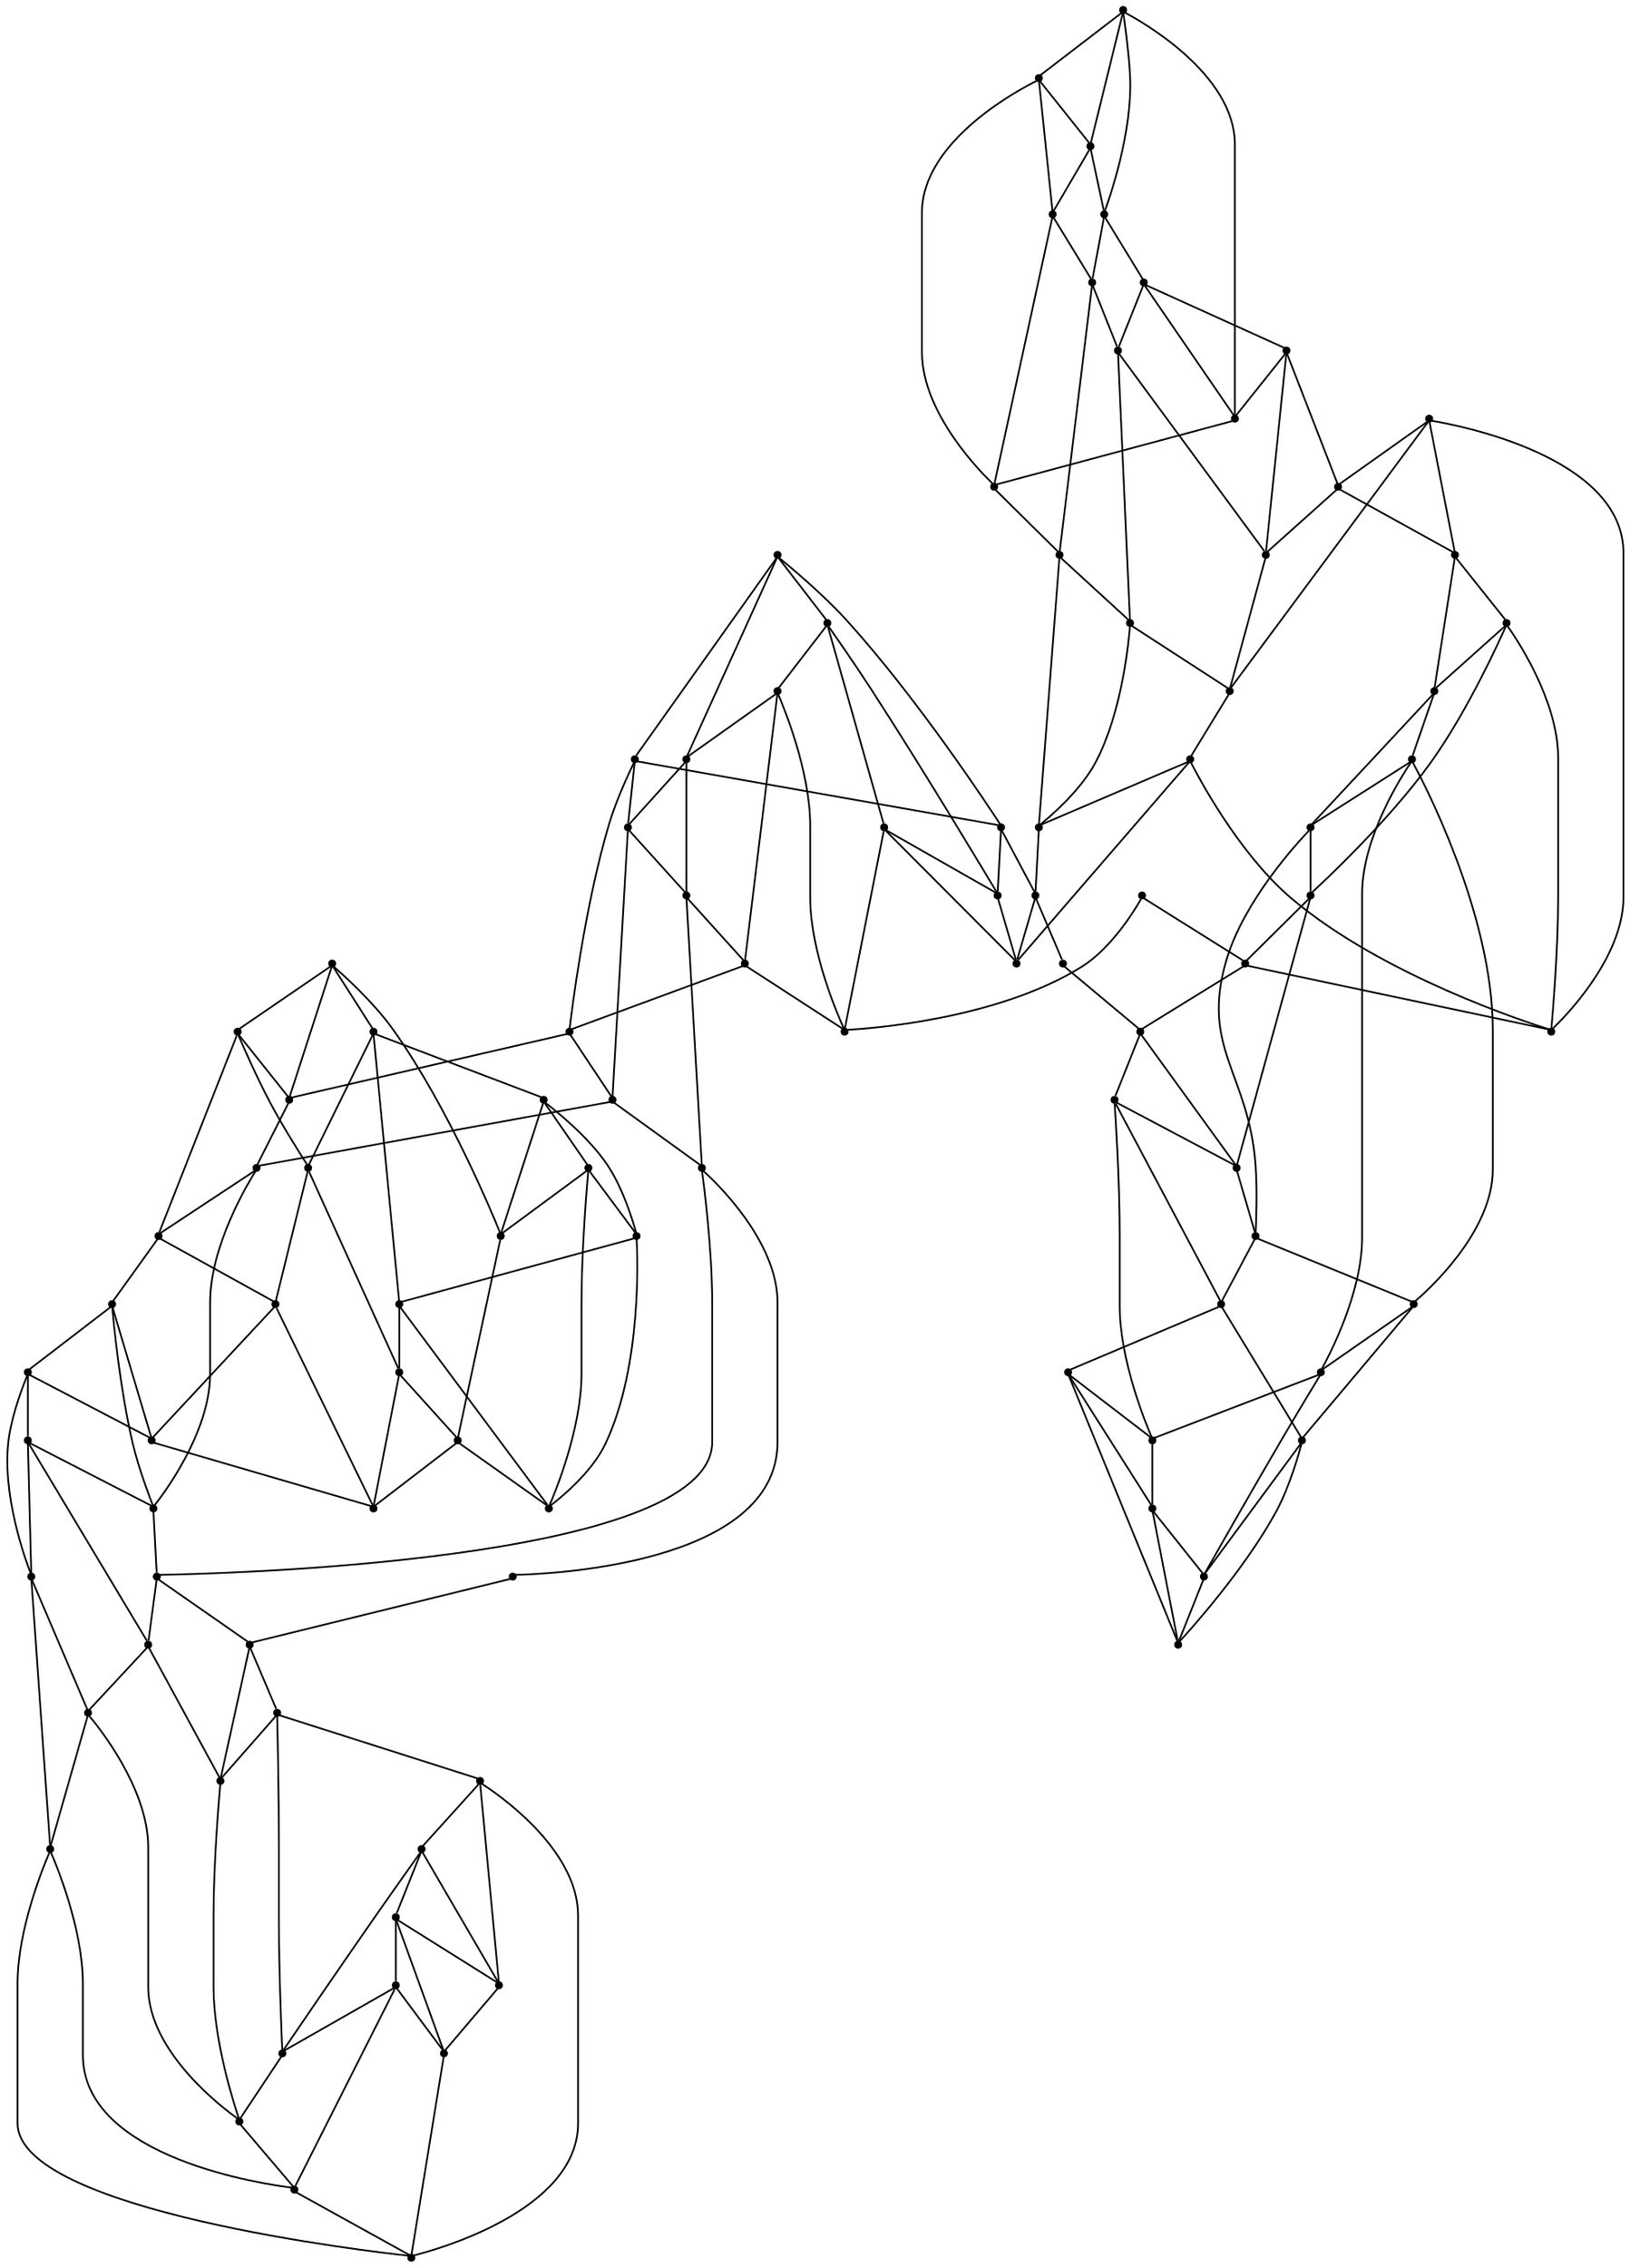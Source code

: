 graph {
  node [shape=point,comment="{\"directed\":false,\"doi\":\"10.1007/3-540-44541-2_10\",\"figure\":\"? (6)\"}"]

  v0 [pos="1637.749989827474,805.6175182427313"]
  v1 [pos="1613.749980926514,733.6057986554864"]
  v2 [pos="1830.0000508626304,757.6097899695724"]
  v3 [pos="1781.9999694824219,781.6135269286452"]
  v4 [pos="1806.0000101725263,709.6018073414002"]
  v5 [pos="1781.999969482422,685.5978160273141"]
  v6 [pos="1781.9999694824219,709.6018073414002"]
  v7 [pos="1781.999969482422,733.6057986554864"]
  v8 [pos="1781.9999694824219,757.6097899695724"]
  v9 [pos="1758.0000559488933,853.6255008709035"]
  v10 [pos="1758.0000559488935,733.6057986554863"]
  v11 [pos="1758.0000559488935,709.6018073414002"]
  v12 [pos="1758.0000559488933,757.6097899695724"]
  v13 [pos="1758.0000559488933,781.6135269286451"]
  v14 [pos="1734.000015258789,877.6294921849895"]
  v15 [pos="1734.000015258789,709.6018073414002"]
  v16 [pos="1734.000015258789,733.6057986554863"]
  v17 [pos="1734.0000152587893,757.6097899695724"]
  v18 [pos="1734.000015258789,781.6135269286452"]
  v19 [pos="1734.000015258789,853.6255008709035"]
  v20 [pos="1709.999974568685,493.06607791351314"]
  v21 [pos="1709.999974568685,901.6334834990756"]
  v22 [pos="1709.999974568685,853.6255008709035"]
  v23 [pos="1709.9999745686853,757.6097899695724"]
  v24 [pos="1709.999974568685,781.6135269286452"]
  v25 [pos="1709.999974568685,877.6294921849895"]
  v26 [pos="1686.0000292460127,469.06208659942706"]
  v27 [pos="1686.0000292460127,517.0700692275992"]
  v28 [pos="1686.0000292460127,493.06607791351325"]
  v29 [pos="1686.0000292460127,541.0740605416853"]
  v30 [pos="1686.0000292460124,757.6097899695724"]
  v31 [pos="1686.0000292460124,781.6135269286452"]
  v32 [pos="1662.0000203450522,541.0740605416854"]
  v33 [pos="1662.0000203450522,757.609726380819"]
  v34 [pos="1662.0000203450522,781.6135905173985"]
  v35 [pos="1662.0000203450522,493.06607791351314"]
  v36 [pos="1662.0000203450522,517.0700692275992"]
  v37 [pos="1637.9999796549482,565.0780518557714"]
  v38 [pos="1637.999979654948,541.0740605416853"]
  v39 [pos="1637.999979654948,733.6057350667329"]
  v40 [pos="1637.9999796549482,445.0583496403542"]
  v41 [pos="1637.999979654948,493.06607791351314"]
  v42 [pos="1637.9999796549482,517.0700692275992"]
  v43 [pos="1637.999979654948,757.6097899695724"]
  v44 [pos="1637.999979654948,781.6135269286452"]
  v45 [pos="1637.999979654948,853.6255008709035"]
  v46 [pos="1637.9999796549482,877.6294921849895"]
  v47 [pos="1637.999979654948,901.6334834990756"]
  v48 [pos="1637.999979654948,925.6372840469016"]
  v49 [pos="1637.999979654948,589.0820431698576"]
  v50 [pos="1637.999979654948,829.6215095568174"]
  v51 [pos="1613.9999707539878,805.6175818314846"]
  v52 [pos="1613.9999707539878,493.06607791351314"]
  v53 [pos="1613.9999707539878,517.0700692275991"]
  v54 [pos="1613.9999707539878,541.0740605416854"]
  v55 [pos="1613.9999707539878,565.0780518557714"]
  v56 [pos="1613.9999707539878,757.6097899695724"]
  v57 [pos="1613.9999707539878,781.6135269286452"]
  v58 [pos="1613.9999707539878,853.6255008709035"]
  v59 [pos="1613.9999707539878,877.6294921849895"]
  v60 [pos="1613.9999707539878,901.6334834990756"]
  v61 [pos="1613.9999707539878,925.6372840469016"]
  v62 [pos="1613.9999707539878,974.1452650424462"]
  v63 [pos="1613.9999707539878,589.0820431698575"]
  v64 [pos="1613.9999707539878,829.6215095568174"]
  v65 [pos="1421.500015258789,565.0780518557714"]
  v66 [pos="1590.0000254313152,757.6097263808191"]
  v67 [pos="1590.0000254313152,781.6135905173985"]
  v68 [pos="1589.7500356038413,877.6294921849895"]
  v69 [pos="1589.7500356038413,901.6334834990756"]
  v70 [pos="1589.7500356038413,925.6372840469016"]
  v71 [pos="1565.5000050862632,877.6294921849895"]
  v72 [pos="1565.5000050862632,901.6334834990756"]
  v73 [pos="1445.5000241597495,757.6097899695724"]
  v74 [pos="1445.5000241597495,781.6135269286452"]
  v75 [pos="1565.5000050862632,925.6372840469018"]
  v76 [pos="1565.5000050862632,949.8912427502972"]
  v77 [pos="1541.4999643961592,925.6372840469018"]
  v78 [pos="1421.5000152587893,517.0700692275992"]
  v79 [pos="1421.500015258789,541.0740605416853"]
  v80 [pos="1421.500015258789,757.6097899695724"]
  v81 [pos="1421.500015258789,781.6135269286452"]
  v82 [pos="1397.499974568685,829.6215095568174"]
  v83 [pos="1397.499974568685,541.0740605416854"]
  v84 [pos="1397.499974568685,565.0780518557713"]
  v85 [pos="1397.499974568685,757.6097899695724"]
  v86 [pos="1397.499974568685,781.6135269286452"]
  v87 [pos="1397.499974568685,805.6175182427313"]
  v88 [pos="1373.5000292460124,565.0780518557714"]
  v89 [pos="1373.5000292460124,757.6097899695724"]
  v90 [pos="1373.5000292460127,781.6135269286452"]
  v91 [pos="1373.5000292460127,805.6175182427313"]
  v92 [pos="1373.5000292460127,829.6215095568174"]
  v93 [pos="1349.5000203450522,757.6097899695724"]
  v94 [pos="1349.5000203450522,781.6135269286452"]
  v95 [pos="1349.5000203450522,805.6175182427313"]
  v96 [pos="1349.5000203450522,829.6215095568174"]
  v97 [pos="1349.5000203450522,853.6255008709035"]
  v98 [pos="1325.499979654948,829.6215095568174"]
  v99 [pos="1301.2499491373699,781.6135269286452"]

  v99 -- v82 [id="-6",pos="1301.2499491373699,781.6135269286452 1277.2167205810547,781.5761367416917 1277.2167205810547,781.5761367416917 1277.2167205810547,781.5761367416917 1277.2167205810547,901.8000860327797 1277.2167205810547,901.8000860327797 1277.2167205810547,901.8000860327797 1421.4667002360027,901.8000860327797 1421.4667002360027,901.8000860327797 1421.4667002360027,901.8000860327797 1421.4667002360027,829.6632237789967 1421.4667002360027,829.6632237789967 1421.4667002360027,829.6632237789967 1397.499974568685,829.6215095568174 1397.499974568685,829.6215095568174 1397.499974568685,829.6215095568174"]
  v93 -- v99 [id="-7",pos="1349.5000203450522,757.6097899695724 1301.2583414713542,757.5304312054263 1301.2583414713542,757.5304312054263 1301.2583414713542,757.5304312054263 1301.2499491373699,781.6135269286452 1301.2499491373699,781.6135269286452 1301.2499491373699,781.6135269286452"]
  v98 -- v97 [id="-8",pos="1325.499979654948,829.6215095568174 1325.2999623616538,853.7089293152621 1325.2999623616538,853.7089293152621 1325.2999623616538,853.7089293152621 1349.5000203450522,853.6255008709035 1349.5000203450522,853.6255008709035 1349.5000203450522,853.6255008709035"]
  v95 -- v98 [id="-9",pos="1349.5000203450522,805.6175182427313 1325.2999623616538,805.6175182427313 1325.2999623616538,805.6175182427313 1325.2999623616538,805.6175182427313 1325.499979654948,829.6215095568174 1325.499979654948,829.6215095568174 1325.499979654948,829.6215095568174"]
  v96 -- v98 [id="-10",pos="1349.5000203450522,829.6215095568174 1325.499979654948,829.6215095568174 1325.499979654948,829.6215095568174 1325.499979654948,829.6215095568174"]
  v97 -- v82 [id="-11",pos="1349.5000203450522,853.6255008709035 1349.3417104085288,877.7543804965143 1349.3417104085288,877.7543804965143 1349.3417104085288,877.7543804965143 1397.4249521891277,877.7543804965143 1397.4249521891277,877.7543804965143 1397.4249521891277,877.7543804965143 1397.499974568685,829.6215095568174 1397.499974568685,829.6215095568174 1397.499974568685,829.6215095568174"]
  v97 -- v96 [id="-12",pos="1349.5000203450522,853.6255008709035 1349.5000203450522,829.6215095568174 1349.5000203450522,829.6215095568174 1349.5000203450522,829.6215095568174"]
  v94 -- v93 [id="-13",pos="1349.5000203450522,781.6135269286452 1349.5000203450522,757.6097899695724 1349.5000203450522,757.6097899695724 1349.5000203450522,757.6097899695724"]
  v93 -- v88 [id="-14",pos="1349.5000203450522,757.6097899695724 1349.3417104085288,565.1696196605553 1349.3417104085288,565.1696196605553 1349.3417104085288,565.1696196605553 1373.5000292460124,565.0780518557714 1373.5000292460124,565.0780518557714 1373.5000292460124,565.0780518557714"]
  v97 -- v92 [id="-15",pos="1349.5000203450522,853.6255008709035 1373.3833312988281,853.7089293152621 1373.3833312988281,853.7089293152621 1373.3833312988281,853.7089293152621 1373.5000292460127,829.6215095568174 1373.5000292460127,829.6215095568174 1373.5000292460127,829.6215095568174"]
  v96 -- v92 [id="-16",pos="1349.5000203450522,829.6215095568174 1373.5000292460127,829.6215095568174 1373.5000292460127,829.6215095568174 1373.5000292460127,829.6215095568174"]
  v94 -- v90 [id="-17",pos="1349.5000203450522,781.6135269286452 1373.5000292460127,781.6135269286452 1373.5000292460127,781.6135269286452 1373.5000292460127,781.6135269286452"]
  v93 -- v89 [id="-18",pos="1349.5000203450522,757.6097899695724 1373.5000292460124,757.6097899695724 1373.5000292460124,757.6097899695724 1373.5000292460124,757.6097899695724"]
  v95 -- v91 [id="-19",pos="1349.5000203450522,805.6175182427313 1373.5000292460127,805.6175182427313 1373.5000292460127,805.6175182427313 1373.5000292460127,805.6175182427313"]
  v92 -- v91 [id="-20",pos="1373.5000292460127,829.6215095568174 1373.5000292460127,805.6175182427313 1373.5000292460127,805.6175182427313 1373.5000292460127,805.6175182427313"]
  v91 -- v90 [id="-21",pos="1373.5000292460127,805.6175182427313 1373.5000292460127,781.6135269286452 1373.5000292460127,781.6135269286452 1373.5000292460127,781.6135269286452"]
  v90 -- v89 [id="-22",pos="1373.5000292460127,781.6135269286452 1373.5000292460124,757.6097899695724 1373.5000292460124,757.6097899695724 1373.5000292460124,757.6097899695724"]
  v88 -- v89 [id="-23",pos="1373.5000292460124,565.0780518557714 1373.5000292460124,757.6097899695724 1373.5000292460124,757.6097899695724 1373.5000292460124,757.6097899695724"]
  v88 -- v83 [id="-24",pos="1373.5000292460124,565.0780518557714 1373.3833312988281,541.1241684793032 1373.3833312988281,541.1241684793032 1373.3833312988281,541.1241684793032 1397.499974568685,541.0740605416854 1397.499974568685,541.0740605416854 1397.499974568685,541.0740605416854"]
  v92 -- v82 [id="-25",pos="1373.5000292460127,829.6215095568174 1397.499974568685,829.6215095568174 1397.499974568685,829.6215095568174 1397.499974568685,829.6215095568174"]
  v91 -- v87 [id="-26",pos="1373.5000292460127,805.6175182427313 1397.499974568685,805.6175182427313 1397.499974568685,805.6175182427313 1397.499974568685,805.6175182427313"]
  v90 -- v86 [id="-27",pos="1373.5000292460127,781.6135269286452 1397.499974568685,781.6135269286452 1397.499974568685,781.6135269286452 1397.499974568685,781.6135269286452"]
  v89 -- v85 [id="-28",pos="1373.5000292460124,757.6097899695724 1397.499974568685,757.6097899695724 1397.499974568685,757.6097899695724 1397.499974568685,757.6097899695724"]
  v84 -- v88 [id="-29",pos="1397.499974568685,565.0780518557713 1373.5000292460124,565.0780518557714 1373.5000292460124,565.0780518557714 1373.5000292460124,565.0780518557714"]
  v95 -- v94 [id="-30",pos="1349.5000203450522,805.6175182427313 1349.5000203450522,781.6135269286452 1349.5000203450522,781.6135269286452 1349.5000203450522,781.6135269286452"]
  v82 -- v87 [id="-31",pos="1397.499974568685,829.6215095568174 1397.499974568685,805.6175182427313 1397.499974568685,805.6175182427313 1397.499974568685,805.6175182427313"]
  v87 -- v86 [id="-32",pos="1397.499974568685,805.6175182427313 1397.499974568685,781.6135269286452 1397.499974568685,781.6135269286452 1397.499974568685,781.6135269286452"]
  v86 -- v85 [id="-33",pos="1397.499974568685,781.6135269286452 1397.499974568685,757.6097899695724 1397.499974568685,757.6097899695724 1397.499974568685,757.6097899695724"]
  v85 -- v84 [id="-34",pos="1397.499974568685,757.6097899695724 1397.499974568685,565.0780518557713 1397.499974568685,565.0780518557713 1397.499974568685,565.0780518557713"]
  v84 -- v83 [id="-35",pos="1397.499974568685,565.0780518557713 1397.499974568685,541.0740605416854 1397.499974568685,541.0740605416854 1397.499974568685,541.0740605416854"]
  v83 -- v78 [id="-36",pos="1397.499974568685,541.0740605416854 1397.4249521891277,517.0784629430377 1397.4249521891277,517.0784629430377 1397.4249521891277,517.0784629430377 1421.5000152587893,517.0700692275992 1421.5000152587893,517.0700692275992 1421.5000152587893,517.0700692275992"]
  v87 -- v81 [id="-37",pos="1397.499974568685,805.6175182427313 1421.4667002360027,805.6175182427313 1421.4667002360027,805.6175182427313 1421.4667002360027,805.6175182427313 1421.500015258789,781.6135269286452 1421.500015258789,781.6135269286452 1421.500015258789,781.6135269286452"]
  v86 -- v81 [id="-38",pos="1397.499974568685,781.6135269286452 1421.500015258789,781.6135269286452 1421.500015258789,781.6135269286452 1421.500015258789,781.6135269286452"]
  v84 -- v65 [id="-39",pos="1397.499974568685,565.0780518557713 1421.500015258789,565.0780518557714 1421.500015258789,565.0780518557714 1421.500015258789,565.0780518557714"]
  v83 -- v79 [id="-40",pos="1397.499974568685,541.0740605416854 1421.500015258789,541.0740605416853 1421.500015258789,541.0740605416853 1421.500015258789,541.0740605416853"]
  v99 -- v94 [id="-41",pos="1301.2499491373699,781.6135269286452 1349.5000203450522,781.6135269286452 1349.5000203450522,781.6135269286452 1349.5000203450522,781.6135269286452"]
  v98 -- v99 [id="-42",pos="1325.499979654948,829.6215095568174 1301.2583414713542,829.6632237789967 1301.2583414713542,829.6632237789967 1301.2583414713542,829.6632237789967 1301.2499491373699,781.6135269286452 1301.2499491373699,781.6135269286452 1301.2499491373699,781.6135269286452"]
  v85 -- v80 [id="-43",pos="1397.499974568685,757.6097899695724 1421.500015258789,757.6097899695724 1421.500015258789,757.6097899695724 1421.500015258789,757.6097899695724"]
  v80 -- v65 [id="-44",pos="1421.500015258789,757.6097899695724 1421.500015258789,565.0780518557714 1421.500015258789,565.0780518557714 1421.500015258789,565.0780518557714"]
  v79 -- v65 [id="-45",pos="1421.500015258789,541.0740605416853 1421.500015258789,565.0780518557714 1421.500015258789,565.0780518557714 1421.500015258789,565.0780518557714"]
  v79 -- v78 [id="-46",pos="1421.500015258789,541.0740605416853 1421.5000152587893,517.0700692275992 1421.5000152587893,517.0700692275992 1421.5000152587893,517.0700692275992"]
  v78 -- v52 [id="-47",pos="1421.5000152587893,517.0700692275992 1421.4667002360027,493.03275740677236 1421.4667002360027,493.03275740677236 1421.4667002360027,493.03275740677236 1613.9999707539878,493.06607791351314 1613.9999707539878,493.06607791351314 1613.9999707539878,493.06607791351314"]
  v81 -- v74 [id="-48",pos="1421.500015258789,781.6135269286452 1445.5000241597495,781.6135269286452 1445.5000241597495,781.6135269286452 1445.5000241597495,781.6135269286452"]
  v80 -- v73 [id="-49",pos="1421.500015258789,757.6097899695724 1445.5000241597495,757.6097899695724 1445.5000241597495,757.6097899695724 1445.5000241597495,757.6097899695724"]
  v79 -- v54 [id="-50",pos="1421.500015258789,541.0740605416853 1613.9999707539878,541.0740605416854 1613.9999707539878,541.0740605416854 1613.9999707539878,541.0740605416854"]
  v78 -- v53 [id="-51",pos="1421.5000152587893,517.0700692275992 1613.9999707539878,517.0700692275991 1613.9999707539878,517.0700692275991 1613.9999707539878,517.0700692275991"]
  v74 -- v49 [id="-52",pos="1445.5000241597495,781.6135269286452 1445.5083211263022,925.8457915690451 1445.5083211263022,925.8457915690451 1445.5083211263022,925.8457915690451 1253.1791687011719,925.8457915690451 1253.1791687011719,925.8457915690451 1253.1791687011719,925.8457915690451 1253.1791687011719,396.8545136519499 1253.1791687011719,396.8545136519499 1253.1791687011719,396.8545136519499 1782.0833841959636,396.8545136519499 1782.0833841959636,396.8545136519499 1782.0833841959636,396.8545136519499 1782.0833841959636,589.2153251968208 1782.0833841959636,589.2153251968208 1782.0833841959636,589.2153251968208 1637.999979654948,589.0820431698576 1637.999979654948,589.0820431698576 1637.999979654948,589.0820431698576"]
  v74 -- v73 [id="-53",pos="1445.5000241597495,781.6135269286452 1445.5000241597495,757.6097899695724 1445.5000241597495,757.6097899695724 1445.5000241597495,757.6097899695724"]
  v96 -- v95 [id="-54",pos="1349.5000203450522,829.6215095568174 1349.5000203450522,805.6175182427313 1349.5000203450522,805.6175182427313 1349.5000203450522,805.6175182427313"]
  v77 -- v71 [id="-55",pos="1541.4999643961592,925.6372840469018 1517.629114786784,925.8457915690451 1517.629114786784,925.8457915690451 1517.629114786784,925.8457915690451 1517.629114786784,877.7543804965143 1517.629114786784,877.7543804965143 1517.629114786784,877.7543804965143 1565.5000050862632,877.6294921849895 1565.5000050862632,877.6294921849895 1565.5000050862632,877.6294921849895"]
  v77 -- v76 [id="-56",pos="1541.4999643961592,925.6372840469018 1541.670862833659,949.8912427502972 1541.670862833659,949.8912427502972 1541.670862833659,949.8912427502972 1565.5000050862632,949.8912427502972 1565.5000050862632,949.8912427502972 1565.5000050862632,949.8912427502972"]
  v72 -- v77 [id="-57",pos="1565.5000050862632,901.6334834990756 1541.670862833659,901.8000860327797 1541.670862833659,901.8000860327797 1541.670862833659,901.8000860327797 1541.4999643961592,925.6372840469018 1541.4999643961592,925.6372840469018 1541.4999643961592,925.6372840469018"]
  v77 -- v75 [id="-58",pos="1541.4999643961592,925.6372840469018 1565.5000050862632,925.6372840469018 1565.5000050862632,925.6372840469018 1565.5000050862632,925.6372840469018"]
  v62 -- v76 [id="-59",pos="1613.9999707539878,974.1452650424462 1565.7124837239585,973.9369482865627 1565.7124837239585,973.9369482865627 1565.7124837239585,973.9369482865627 1565.5000050862632,949.8912427502972 1565.5000050862632,949.8912427502972 1565.5000050862632,949.8912427502972"]
  v75 -- v76 [id="-60",pos="1565.5000050862632,925.6372840469018 1565.5000050862632,949.8912427502972 1565.5000050862632,949.8912427502972 1565.5000050862632,949.8912427502972"]
  v72 -- v75 [id="-61",pos="1565.5000050862632,901.6334834990756 1565.5000050862632,925.6372840469018 1565.5000050862632,925.6372840469018 1565.5000050862632,925.6372840469018"]
  v71 -- v72 [id="-62",pos="1565.5000050862632,877.6294921849895 1565.5000050862632,901.6334834990756 1565.5000050862632,901.6334834990756 1565.5000050862632,901.6334834990756"]
  v71 -- v62 [id="-63",pos="1565.5000050862632,877.6294921849895 1565.7124837239585,853.7089293152621 1565.7124837239585,853.7089293152621 1565.7124837239585,853.7089293152621 1493.5874938964844,853.7089293152621 1493.5874938964844,853.7089293152621 1493.5874938964844,853.7089293152621 1493.5874938964844,997.9783297876022 1493.5874938964844,997.9783297876022 1493.5874938964844,997.9783297876022 1613.795852661133,997.9783297876022 1613.795852661133,997.9783297876022 1613.795852661133,997.9783297876022 1613.9999707539878,974.1452650424462 1613.9999707539878,974.1452650424462 1613.9999707539878,974.1452650424462"]
  v75 -- v70 [id="-64",pos="1565.5000050862632,925.6372840469018 1589.7500356038413,925.6372840469016 1589.7500356038413,925.6372840469016 1589.7500356038413,925.6372840469016"]
  v69 -- v72 [id="-65",pos="1589.7500356038413,901.6334834990756 1565.5000050862632,901.6334834990756 1565.5000050862632,901.6334834990756 1565.5000050862632,901.6334834990756"]
  v68 -- v71 [id="-66",pos="1589.7500356038413,877.6294921849895 1565.5000050862632,877.6294921849895 1565.5000050862632,877.6294921849895 1565.5000050862632,877.6294921849895"]
  v70 -- v76 [id="-67",pos="1589.7500356038413,925.6372840469016 1589.7541046142578,949.8912427502972 1589.7541046142578,949.8912427502972 1589.7541046142578,949.8912427502972 1565.5000050862632,949.8912427502972 1565.5000050862632,949.8912427502972 1565.5000050862632,949.8912427502972"]
  v69 -- v70 [id="-68",pos="1589.7500356038413,901.6334834990756 1589.7500356038413,925.6372840469016 1589.7500356038413,925.6372840469016 1589.7500356038413,925.6372840469016"]
  v68 -- v58 [id="-69",pos="1589.7500356038413,877.6294921849895 1589.7541046142578,853.7089293152621 1589.7541046142578,853.7089293152621 1589.7541046142578,853.7089293152621 1613.9999707539878,853.6255008709035 1613.9999707539878,853.6255008709035 1613.9999707539878,853.6255008709035"]
  v51 -- v67 [id="-70",pos="1613.9999707539878,805.6175818314846 1589.7541046142578,805.6175182427313 1589.7541046142578,805.6175182427313 1589.7541046142578,805.6175182427313 1590.0000254313152,781.6135905173985 1590.0000254313152,781.6135905173985 1590.0000254313152,781.6135905173985"]
  v67 -- v66 [id="-71",pos="1590.0000254313152,781.6135905173985 1590.0000254313152,757.6097263808191 1590.0000254313152,757.6097263808191 1590.0000254313152,757.6097263808191"]
  v1 -- v66 [id="-72",pos="1613.749980926514,733.6057986554864 1589.7541046142578,733.4849800241742 1589.7541046142578,733.4849800241742 1589.7541046142578,733.4849800241742 1590.0000254313152,757.6097263808191 1590.0000254313152,757.6097263808191 1590.0000254313152,757.6097263808191"]
  v70 -- v61 [id="-73",pos="1589.7500356038413,925.6372840469016 1613.9999707539878,925.6372840469016 1613.9999707539878,925.6372840469016 1613.9999707539878,925.6372840469016"]
  v68 -- v59 [id="-74",pos="1589.7500356038413,877.6294921849895 1613.9999707539878,877.6294921849895 1613.9999707539878,877.6294921849895 1613.9999707539878,877.6294921849895"]
  v69 -- v60 [id="-75",pos="1589.7500356038413,901.6334834990756 1613.9999707539878,901.6334834990756 1613.9999707539878,901.6334834990756 1613.9999707539878,901.6334834990756"]
  v57 -- v67 [id="-76",pos="1613.9999707539878,781.6135269286452 1590.0000254313152,781.6135905173985 1590.0000254313152,781.6135905173985 1590.0000254313152,781.6135905173985"]
  v56 -- v66 [id="-77",pos="1613.9999707539878,757.6097899695724 1590.0000254313152,757.6097263808191 1590.0000254313152,757.6097263808191 1590.0000254313152,757.6097263808191"]
  v55 -- v65 [id="-78",pos="1613.9999707539878,565.0780518557714 1421.500015258789,565.0780518557714 1421.500015258789,565.0780518557714 1421.500015258789,565.0780518557714"]
  v66 -- v73 [id="-79",pos="1590.0000254313152,757.6097263808191 1445.5000241597495,757.6097899695724 1445.5000241597495,757.6097899695724 1445.5000241597495,757.6097899695724"]
  v61 -- v62 [id="-80",pos="1613.9999707539878,925.6372840469016 1613.9999707539878,974.1452650424462 1613.9999707539878,974.1452650424462 1613.9999707539878,974.1452650424462"]
  v60 -- v61 [id="-81",pos="1613.9999707539878,901.6334834990756 1613.9999707539878,925.6372840469016 1613.9999707539878,925.6372840469016 1613.9999707539878,925.6372840469016"]
  v59 -- v60 [id="-82",pos="1613.9999707539878,877.6294921849895 1613.9999707539878,901.6334834990756 1613.9999707539878,901.6334834990756 1613.9999707539878,901.6334834990756"]
  v59 -- v58 [id="-83",pos="1613.9999707539878,877.6294921849895 1613.9999707539878,853.6255008709035 1613.9999707539878,853.6255008709035 1613.9999707539878,853.6255008709035"]
  v64 -- v58 [id="-84",pos="1613.9999707539878,829.6215095568174 1613.9999707539878,853.6255008709035 1613.9999707539878,853.6255008709035 1613.9999707539878,853.6255008709035"]
  v51 -- v64 [id="-85",pos="1613.9999707539878,805.6175818314846 1613.9999707539878,829.6215095568174 1613.9999707539878,829.6215095568174 1613.9999707539878,829.6215095568174"]
  v57 -- v51 [id="-86",pos="1613.9999707539878,781.6135269286452 1613.9999707539878,805.6175818314846 1613.9999707539878,805.6175818314846 1613.9999707539878,805.6175818314846"]
  v57 -- v56 [id="-87",pos="1613.9999707539878,781.6135269286452 1613.9999707539878,757.6097899695724 1613.9999707539878,757.6097899695724 1613.9999707539878,757.6097899695724"]
  v56 -- v1 [id="-88",pos="1613.9999707539878,757.6097899695724 1613.749980926514,733.6057986554864 1613.749980926514,733.6057986554864 1613.749980926514,733.6057986554864"]
  v53 -- v54 [id="-90",pos="1613.9999707539878,517.0700692275991 1613.9999707539878,541.0740605416854 1613.9999707539878,541.0740605416854 1613.9999707539878,541.0740605416854"]
  v52 -- v53 [id="-91",pos="1613.9999707539878,493.06607791351314 1613.9999707539878,517.0700692275991 1613.9999707539878,517.0700692275991 1613.9999707539878,517.0700692275991"]
  v52 -- v40 [id="-92",pos="1613.9999707539878,493.06607791351314 1613.795852661133,444.9456703694673 1613.795852661133,444.9456703694673 1613.795852661133,444.9456703694673 1637.9999796549482,445.0583496403542 1637.9999796549482,445.0583496403542 1637.9999796549482,445.0583496403542"]
  v63 -- v39 [id="-94",pos="1613.9999707539878,589.0820431698575 1636.5416208902996,589.2153251968208 1636.5416208902996,589.2153251968208 1636.5416208902996,589.2153251968208 1637.999979654948,733.6057350667329 1637.999979654948,733.6057350667329 1637.999979654948,733.6057350667329"]
  v62 -- v48 [id="-95",pos="1613.9999707539878,974.1452650424462 1637.8332773844402,973.9369482865627 1637.8332773844402,973.9369482865627 1637.8332773844402,973.9369482865627 1637.999979654948,925.6372840469016 1637.999979654948,925.6372840469016 1637.999979654948,925.6372840469016"]
  v60 -- v47 [id="-96",pos="1613.9999707539878,901.6334834990756 1637.999979654948,901.6334834990756 1637.999979654948,901.6334834990756 1637.999979654948,901.6334834990756"]
  v58 -- v45 [id="-97",pos="1613.9999707539878,853.6255008709035 1637.999979654948,853.6255008709035 1637.999979654948,853.6255008709035 1637.999979654948,853.6255008709035"]
  v57 -- v44 [id="-98",pos="1613.9999707539878,781.6135269286452 1637.999979654948,781.6135269286452 1637.999979654948,781.6135269286452 1637.999979654948,781.6135269286452"]
  v56 -- v43 [id="-99",pos="1613.9999707539878,757.6097899695724 1637.999979654948,757.6097899695724 1637.999979654948,757.6097899695724 1637.999979654948,757.6097899695724"]
  v55 -- v37 [id="-100",pos="1613.9999707539878,565.0780518557714 1637.9999796549482,565.0780518557714 1637.9999796549482,565.0780518557714 1637.9999796549482,565.0780518557714"]
  v54 -- v38 [id="-101",pos="1613.9999707539878,541.0740605416854 1637.999979654948,541.0740605416853 1637.999979654948,541.0740605416853 1637.999979654948,541.0740605416853"]
  v53 -- v42 [id="-102",pos="1613.9999707539878,517.0700692275991 1637.9999796549482,517.0700692275992 1637.9999796549482,517.0700692275992 1637.9999796549482,517.0700692275992"]
  v52 -- v41 [id="-103",pos="1613.9999707539878,493.06607791351314 1637.999979654948,493.06607791351314 1637.999979654948,493.06607791351314 1637.999979654948,493.06607791351314"]
  v51 -- v0 [id="-104",pos="1613.9999707539878,805.6175818314846 1637.749989827474,805.6175182427313 1637.749989827474,805.6175182427313 1637.749989827474,805.6175182427313"]
  v1 -- v39 [id="-105",pos="1613.749980926514,733.6057986554864 1637.999979654948,733.6057350667329 1637.999979654948,733.6057350667329 1637.999979654948,733.6057350667329"]
  v59 -- v46 [id="-106",pos="1613.9999707539878,877.6294921849895 1637.9999796549482,877.6294921849895 1637.9999796549482,877.6294921849895 1637.9999796549482,877.6294921849895"]
  v47 -- v48 [id="-107",pos="1637.999979654948,901.6334834990756 1637.999979654948,925.6372840469016 1637.999979654948,925.6372840469016 1637.999979654948,925.6372840469016"]
  v46 -- v47 [id="-108",pos="1637.9999796549482,877.6294921849895 1637.999979654948,901.6334834990756 1637.999979654948,901.6334834990756 1637.999979654948,901.6334834990756"]
  v45 -- v46 [id="-109",pos="1637.999979654948,853.6255008709035 1637.9999796549482,877.6294921849895 1637.9999796549482,877.6294921849895 1637.9999796549482,877.6294921849895"]
  v50 -- v45 [id="-110",pos="1637.999979654948,829.6215095568174 1637.999979654948,853.6255008709035 1637.999979654948,853.6255008709035 1637.999979654948,853.6255008709035"]
  v0 -- v50 [id="-111",pos="1637.749989827474,805.6175182427313 1637.999979654948,829.6215095568174 1637.999979654948,829.6215095568174 1637.999979654948,829.6215095568174"]
  v44 -- v0 [id="-112",pos="1637.999979654948,781.6135269286452 1637.749989827474,805.6175182427313 1637.749989827474,805.6175182427313 1637.749989827474,805.6175182427313"]
  v43 -- v44 [id="-113",pos="1637.999979654948,757.6097899695724 1637.999979654948,781.6135269286452 1637.999979654948,781.6135269286452 1637.999979654948,781.6135269286452"]
  v43 -- v39 [id="-114",pos="1637.999979654948,757.6097899695724 1637.999979654948,733.6057350667329 1637.999979654948,733.6057350667329 1637.999979654948,733.6057350667329"]
  v61 -- v48 [id="-115",pos="1613.9999707539878,925.6372840469016 1637.999979654948,925.6372840469016 1637.999979654948,925.6372840469016 1637.999979654948,925.6372840469016"]
  v49 -- v37 [id="-116",pos="1637.999979654948,589.0820431698576 1637.9999796549482,565.0780518557714 1637.9999796549482,565.0780518557714 1637.9999796549482,565.0780518557714"]
  v38 -- v37 [id="-117",pos="1637.999979654948,541.0740605416853 1637.9999796549482,565.0780518557714 1637.9999796549482,565.0780518557714 1637.9999796549482,565.0780518557714"]
  v38 -- v42 [id="-118",pos="1637.999979654948,541.0740605416853 1637.9999796549482,517.0700692275992 1637.9999796549482,517.0700692275992 1637.9999796549482,517.0700692275992"]
  v42 -- v41 [id="-119",pos="1637.9999796549482,517.0700692275992 1637.999979654948,493.06607791351314 1637.999979654948,493.06607791351314 1637.999979654948,493.06607791351314"]
  v41 -- v40 [id="-120",pos="1637.999979654948,493.06607791351314 1637.9999796549482,445.0583496403542 1637.9999796549482,445.0583496403542 1637.9999796549482,445.0583496403542"]
  v40 -- v29 [id="-121",pos="1637.9999796549482,445.0583496403542 1637.8332773844402,420.90021918821526 1637.8332773844402,420.90021918821526 1637.8332773844402,420.90021918821526 1758.0416361490886,420.90021918821526 1758.0416361490886,420.90021918821526 1758.0416361490886,420.90021918821526 1758.0416361490886,565.1696196605553 1758.0416361490886,565.1696196605553 1758.0416361490886,565.1696196605553 1685.9166463216147,565.1696196605553 1685.9166463216147,565.1696196605553 1685.9166463216147,565.1696196605553 1686.0000292460127,541.0740605416853 1686.0000292460127,541.0740605416853 1686.0000292460127,541.0740605416853"]
  v50 -- v31 [id="-122",pos="1637.999979654948,829.6215095568174 1685.9166463216147,829.6632237789967 1685.9166463216147,829.6632237789967 1685.9166463216147,829.6632237789967 1686.0000292460124,781.6135269286452 1686.0000292460124,781.6135269286452 1686.0000292460124,781.6135269286452"]
  v45 -- v22 [id="-123",pos="1637.999979654948,853.6255008709035 1709.999974568685,853.6255008709035 1709.999974568685,853.6255008709035 1709.999974568685,853.6255008709035"]
  v43 -- v33 [id="-124",pos="1637.999979654948,757.6097899695724 1662.0000203450522,757.609726380819 1662.0000203450522,757.609726380819 1662.0000203450522,757.609726380819"]
  v42 -- v36 [id="-125",pos="1637.9999796549482,517.0700692275992 1662.0000203450522,517.0700692275992 1662.0000203450522,517.0700692275992 1662.0000203450522,517.0700692275992"]
  v41 -- v35 [id="-126",pos="1637.999979654948,493.06607791351314 1662.0000203450522,493.06607791351314 1662.0000203450522,493.06607791351314 1662.0000203450522,493.06607791351314"]
  v40 -- v26 [id="-127",pos="1637.9999796549482,445.0583496403542 1685.9166463216147,444.9456703694673 1685.9166463216147,444.9456703694673 1685.9166463216147,444.9456703694673 1686.0000292460127,469.06208659942706 1686.0000292460127,469.06208659942706 1686.0000292460127,469.06208659942706"]
  v0 -- v34 [id="-128",pos="1637.749989827474,805.6175182427313 1661.8750254313152,805.6175182427313 1661.8750254313152,805.6175182427313 1661.8750254313152,805.6175182427313 1662.0000203450522,781.6135905173985 1662.0000203450522,781.6135905173985 1662.0000203450522,781.6135905173985"]
  v32 -- v38 [id="-129",pos="1662.0000203450522,541.0740605416854 1637.999979654948,541.0740605416853 1637.999979654948,541.0740605416853 1637.999979654948,541.0740605416853"]
  v34 -- v33 [id="-130",pos="1662.0000203450522,781.6135905173985 1662.0000203450522,757.609726380819 1662.0000203450522,757.609726380819 1662.0000203450522,757.609726380819"]
  v33 -- v39 [id="-131",pos="1662.0000203450522,757.609726380819 1661.8750254313152,733.4849800241742 1661.8750254313152,733.4849800241742 1661.8750254313152,733.4849800241742 1637.999979654948,733.6057350667329 1637.999979654948,733.6057350667329 1637.999979654948,733.6057350667329"]
  v37 -- v32 [id="-132",pos="1637.9999796549482,565.0780518557714 1661.8750254313152,565.1696196605553 1661.8750254313152,565.1696196605553 1661.8750254313152,565.1696196605553 1662.0000203450522,541.0740605416854 1662.0000203450522,541.0740605416854 1662.0000203450522,541.0740605416854"]
  v32 -- v36 [id="-133",pos="1662.0000203450522,541.0740605416854 1662.0000203450522,517.0700692275992 1662.0000203450522,517.0700692275992 1662.0000203450522,517.0700692275992"]
  v35 -- v26 [id="-134",pos="1662.0000203450522,493.06607791351314 1661.8750254313152,468.98730622552023 1661.8750254313152,468.98730622552023 1661.8750254313152,468.98730622552023 1686.0000292460127,469.06208659942706 1686.0000292460127,469.06208659942706 1686.0000292460127,469.06208659942706"]
  v36 -- v27 [id="-135",pos="1662.0000203450522,517.0700692275992 1686.0000292460127,517.0700692275992 1686.0000292460127,517.0700692275992 1686.0000292460127,517.0700692275992"]
  v35 -- v28 [id="-136",pos="1662.0000203450522,493.06607791351314 1686.0000292460127,493.06607791351325 1686.0000292460127,493.06607791351325 1686.0000292460127,493.06607791351325"]
  v29 -- v32 [id="-139",pos="1686.0000292460127,541.0740605416853 1662.0000203450522,541.0740605416854 1662.0000203450522,541.0740605416854 1662.0000203450522,541.0740605416854"]
  v27 -- v29 [id="-140",pos="1686.0000292460127,517.0700692275992 1686.0000292460127,541.0740605416853 1686.0000292460127,541.0740605416853 1686.0000292460127,541.0740605416853"]
  v28 -- v27 [id="-141",pos="1686.0000292460127,493.06607791351325 1686.0000292460127,517.0700692275992 1686.0000292460127,517.0700692275992 1686.0000292460127,517.0700692275992"]
  v26 -- v28 [id="-142",pos="1686.0000292460127,469.06208659942706 1686.0000292460127,493.06607791351325 1686.0000292460127,493.06607791351325 1686.0000292460127,493.06607791351325"]
  v36 -- v35 [id="-143",pos="1662.0000203450522,517.0700692275992 1662.0000203450522,493.06607791351314 1662.0000203450522,493.06607791351314 1662.0000203450522,493.06607791351314"]
  v31 -- v24 [id="-144",pos="1686.0000292460124,781.6135269286452 1709.999974568685,781.6135269286452 1709.999974568685,781.6135269286452 1709.999974568685,781.6135269286452"]
  v30 -- v23 [id="-145",pos="1686.0000292460124,757.6097899695724 1709.9999745686853,757.6097899695724 1709.9999745686853,757.6097899695724 1709.9999745686853,757.6097899695724"]
  v29 -- v20 [id="-146",pos="1686.0000292460127,541.0740605416853 1734.0000152587893,541.1241684793032 1734.0000152587893,541.1241684793032 1734.0000152587893,541.1241684793032 1734.0000152587893,493.03275740677236 1734.0000152587893,493.03275740677236 1734.0000152587893,493.03275740677236 1709.999974568685,493.06607791351314 1709.999974568685,493.06607791351314 1709.999974568685,493.06607791351314"]
  v28 -- v20 [id="-147",pos="1686.0000292460127,493.06607791351325 1709.999974568685,493.06607791351314 1709.999974568685,493.06607791351314 1709.999974568685,493.06607791351314"]
  v25 -- v22 [id="-148",pos="1709.999974568685,877.6294921849895 1709.999974568685,853.6255008709035 1709.999974568685,853.6255008709035 1709.999974568685,853.6255008709035"]
  v22 -- v24 [id="-149",pos="1709.999974568685,853.6255008709035 1709.999974568685,781.6135269286452 1709.999974568685,781.6135269286452 1709.999974568685,781.6135269286452"]
  v24 -- v23 [id="-150",pos="1709.999974568685,781.6135269286452 1709.9999745686853,757.6097899695724 1709.9999745686853,757.6097899695724 1709.9999745686853,757.6097899695724"]
  v23 -- v16 [id="-151",pos="1709.9999745686853,757.6097899695724 1709.9583943684897,733.4849800241742 1709.9583943684897,733.4849800241742 1709.9583943684897,733.4849800241742 1734.000015258789,733.6057986554863 1734.000015258789,733.6057986554863 1734.000015258789,733.6057986554863"]
  v54 -- v55 [id="-152",pos="1613.9999707539878,541.0740605416854 1613.9999707539878,565.0780518557714 1613.9999707539878,565.0780518557714 1613.9999707539878,565.0780518557714"]
  v63 -- v55 [id="-153",pos="1613.9999707539878,589.0820431698575 1613.9999707539878,565.0780518557714 1613.9999707539878,565.0780518557714 1613.9999707539878,565.0780518557714"]
  v27 -- v20 [id="-154",pos="1686.0000292460127,517.0700692275992 1709.9583943684897,517.0784629430377 1709.9583943684897,517.0784629430377 1709.9583943684897,517.0784629430377 1709.999974568685,493.06607791351314 1709.999974568685,493.06607791351314 1709.999974568685,493.06607791351314"]
  v20 -- v26 [id="-155",pos="1709.999974568685,493.06607791351314 1709.9583943684897,468.98730622552023 1709.9583943684897,468.98730622552023 1709.9583943684897,468.98730622552023 1686.0000292460127,469.06208659942706 1686.0000292460127,469.06208659942706 1686.0000292460127,469.06208659942706"]
  v25 -- v14 [id="-156",pos="1709.999974568685,877.6294921849895 1734.000015258789,877.6294921849895 1734.000015258789,877.6294921849895 1734.000015258789,877.6294921849895"]
  v24 -- v18 [id="-157",pos="1709.999974568685,781.6135269286452 1734.000015258789,781.6135269286452 1734.000015258789,781.6135269286452 1734.000015258789,781.6135269286452"]
  v23 -- v17 [id="-158",pos="1709.9999745686853,757.6097899695724 1734.0000152587893,757.6097899695724 1734.0000152587893,757.6097899695724 1734.0000152587893,757.6097899695724"]
  v19 -- v22 [id="-159",pos="1734.000015258789,853.6255008709035 1709.999974568685,853.6255008709035 1709.999974568685,853.6255008709035 1709.999974568685,853.6255008709035"]
  v15 -- v2 [id="-160",pos="1734.000015258789,709.6018073414002 1709.9583943684897,709.4392744879087 1709.9583943684897,709.4392744879087 1709.9583943684897,709.4392744879087 1709.9583943684897,637.3024122341258 1709.9583943684897,637.3024122341258 1709.9583943684897,637.3024122341258 1854.2041778564455,637.3024122341258 1854.2041778564455,637.3024122341258 1854.2041778564455,637.3024122341258 1854.2041778564455,757.5304312054263 1854.2041778564455,757.5304312054263 1854.2041778564455,757.5304312054263 1830.0000508626304,757.6097899695724 1830.0000508626304,757.6097899695724 1830.0000508626304,757.6097899695724"]
  v14 -- v21 [id="-161",pos="1734.000015258789,877.6294921849895 1734.0000152587893,901.8000860327797 1734.0000152587893,901.8000860327797 1734.0000152587893,901.8000860327797 1709.999974568685,901.6334834990756 1709.999974568685,901.6334834990756 1709.999974568685,901.6334834990756"]
  v16 -- v17 [id="-162",pos="1734.000015258789,733.6057986554863 1734.0000152587893,757.6097899695724 1734.0000152587893,757.6097899695724 1734.0000152587893,757.6097899695724"]
  v15 -- v5 [id="-163",pos="1734.000015258789,709.6018073414002 1734.0000152587893,661.3481177703911 1734.0000152587893,661.3481177703911 1734.0000152587893,661.3481177703911 1782.0833841959636,661.3481177703911 1782.0833841959636,661.3481177703911 1782.0833841959636,661.3481177703911 1781.999969482422,685.5978160273141 1781.999969482422,685.5978160273141 1781.999969482422,685.5978160273141"]
  v21 -- v48 [id="-164",pos="1709.999974568685,901.6334834990756 1709.9583943684897,925.8457915690451 1709.9583943684897,925.8457915690451 1709.9583943684897,925.8457915690451 1637.999979654948,925.6372840469016 1637.999979654948,925.6372840469016 1637.999979654948,925.6372840469016"]
  v19 -- v9 [id="-165",pos="1734.000015258789,853.6255008709035 1758.0000559488933,853.6255008709035 1758.0000559488933,853.6255008709035 1758.0000559488933,853.6255008709035"]
  v17 -- v12 [id="-166",pos="1734.0000152587893,757.6097899695724 1758.0000559488933,757.6097899695724 1758.0000559488933,757.6097899695724 1758.0000559488933,757.6097899695724"]
  v16 -- v10 [id="-167",pos="1734.000015258789,733.6057986554863 1758.0000559488935,733.6057986554863 1758.0000559488935,733.6057986554863 1758.0000559488935,733.6057986554863"]
  v15 -- v11 [id="-168",pos="1734.000015258789,709.6018073414002 1758.0000559488935,709.6018073414002 1758.0000559488935,709.6018073414002 1758.0000559488935,709.6018073414002"]
  v14 -- v9 [id="-169",pos="1734.000015258789,877.6294921849895 1758.0416361490886,877.7543804965143 1758.0416361490886,877.7543804965143 1758.0416361490886,877.7543804965143 1758.0000559488933,853.6255008709035 1758.0000559488933,853.6255008709035 1758.0000559488933,853.6255008709035"]
  v9 -- v13 [id="-170",pos="1758.0000559488933,853.6255008709035 1758.0000559488933,781.6135269286451 1758.0000559488933,781.6135269286451 1758.0000559488933,781.6135269286451"]
  v13 -- v12 [id="-171",pos="1758.0000559488933,781.6135269286451 1758.0000559488933,757.6097899695724 1758.0000559488933,757.6097899695724 1758.0000559488933,757.6097899695724"]
  v10 -- v12 [id="-172",pos="1758.0000559488935,733.6057986554863 1758.0000559488933,757.6097899695724 1758.0000559488933,757.6097899695724 1758.0000559488933,757.6097899695724"]
  v11 -- v10 [id="-173",pos="1758.0000559488935,709.6018073414002 1758.0000559488935,733.6057986554863 1758.0000559488935,733.6057986554863 1758.0000559488935,733.6057986554863"]
  v11 -- v5 [id="-174",pos="1758.0000559488935,709.6018073414002 1758.0416361490886,685.3935689516433 1758.0416361490886,685.3935689516433 1758.0416361490886,685.3935689516433 1781.999969482422,685.5978160273141 1781.999969482422,685.5978160273141 1781.999969482422,685.5978160273141"]
  v18 -- v13 [id="-175",pos="1734.000015258789,781.6135269286452 1758.0000559488933,781.6135269286451 1758.0000559488933,781.6135269286451 1758.0000559488933,781.6135269286451"]
  v67 -- v74 [id="-176",pos="1590.0000254313152,781.6135905173985 1445.5000241597495,781.6135269286452 1445.5000241597495,781.6135269286452 1445.5000241597495,781.6135269286452"]
  v13 -- v3 [id="-177",pos="1758.0000559488933,781.6135269286451 1781.9999694824219,781.6135269286452 1781.9999694824219,781.6135269286452 1781.9999694824219,781.6135269286452"]
  v12 -- v8 [id="-178",pos="1758.0000559488933,757.6097899695724 1781.9999694824219,757.6097899695724 1781.9999694824219,757.6097899695724 1781.9999694824219,757.6097899695724"]
  v11 -- v6 [id="-179",pos="1758.0000559488935,709.6018073414002 1781.9999694824219,709.6018073414002 1781.9999694824219,709.6018073414002 1781.9999694824219,709.6018073414002"]
  v7 -- v10 [id="-180",pos="1781.999969482422,733.6057986554864 1758.0000559488935,733.6057986554863 1758.0000559488935,733.6057986554863 1758.0000559488935,733.6057986554863"]
  v9 -- v3 [id="-181",pos="1758.0000559488933,853.6255008709035 1782.0833841959636,853.7089293152621 1782.0833841959636,853.7089293152621 1782.0833841959636,853.7089293152621 1781.9999694824219,781.6135269286452 1781.9999694824219,781.6135269286452 1781.9999694824219,781.6135269286452"]
  v3 -- v8 [id="-182",pos="1781.9999694824219,781.6135269286452 1781.9999694824219,757.6097899695724 1781.9999694824219,757.6097899695724 1781.9999694824219,757.6097899695724"]
  v7 -- v8 [id="-183",pos="1781.999969482422,733.6057986554864 1781.9999694824219,757.6097899695724 1781.9999694824219,757.6097899695724 1781.9999694824219,757.6097899695724"]
  v6 -- v7 [id="-184",pos="1781.9999694824219,709.6018073414002 1781.999969482422,733.6057986554864 1781.999969482422,733.6057986554864 1781.999969482422,733.6057986554864"]
  v6 -- v5 [id="-185",pos="1781.9999694824219,709.6018073414002 1781.999969482422,685.5978160273141 1781.999969482422,685.5978160273141 1781.999969482422,685.5978160273141"]
  v21 -- v25 [id="-186",pos="1709.999974568685,901.6334834990756 1709.999974568685,877.6294921849895 1709.999974568685,877.6294921849895 1709.999974568685,877.6294921849895"]
  v46 -- v25 [id="-187",pos="1637.9999796549482,877.6294921849895 1709.999974568685,877.6294921849895 1709.999974568685,877.6294921849895 1709.999974568685,877.6294921849895"]
  v47 -- v21 [id="-188",pos="1637.999979654948,901.6334834990756 1709.999974568685,901.6334834990756 1709.999974568685,901.6334834990756 1709.999974568685,901.6334834990756"]
  v8 -- v2 [id="-189",pos="1781.9999694824219,757.6097899695724 1830.0000508626304,757.6097899695724 1830.0000508626304,757.6097899695724 1830.0000508626304,757.6097899695724"]
  v7 -- v4 [id="-190",pos="1781.999969482422,733.6057986554864 1806.120808919271,733.4849800241742 1806.120808919271,733.4849800241742 1806.120808919271,733.4849800241742 1806.0000101725263,709.6018073414002 1806.0000101725263,709.6018073414002 1806.0000101725263,709.6018073414002"]
  v6 -- v4 [id="-191",pos="1781.9999694824219,709.6018073414002 1806.0000101725263,709.6018073414002 1806.0000101725263,709.6018073414002 1806.0000101725263,709.6018073414002"]
  v5 -- v4 [id="-192",pos="1781.999969482422,685.5978160273141 1806.120808919271,685.3935689516433 1806.120808919271,685.3935689516433 1806.120808919271,685.3935689516433 1806.0000101725263,709.6018073414002 1806.0000101725263,709.6018073414002 1806.0000101725263,709.6018073414002"]
  v4 -- v2 [id="-193",pos="1806.0000101725263,709.6018073414002 1830.162556966146,709.4392744879087 1830.162556966146,709.4392744879087 1830.162556966146,709.4392744879087 1830.0000508626304,757.6097899695724 1830.0000508626304,757.6097899695724 1830.0000508626304,757.6097899695724"]
  v3 -- v2 [id="-194",pos="1781.9999694824219,781.6135269286452 1830.162556966146,781.5761367416917 1830.162556966146,781.5761367416917 1830.162556966146,781.5761367416917 1830.0000508626304,757.6097899695724 1830.0000508626304,757.6097899695724 1830.0000508626304,757.6097899695724"]
  v18 -- v17 [id="-195",pos="1734.000015258789,781.6135269286452 1734.0000152587893,757.6097899695724 1734.0000152587893,757.6097899695724 1734.0000152587893,757.6097899695724"]
  v19 -- v18 [id="-196",pos="1734.000015258789,853.6255008709035 1734.000015258789,781.6135269286452 1734.000015258789,781.6135269286452 1734.000015258789,781.6135269286452"]
  v31 -- v30 [id="-197",pos="1686.0000292460124,781.6135269286452 1686.0000292460124,757.6097899695724 1686.0000292460124,757.6097899695724 1686.0000292460124,757.6097899695724"]
  v44 -- v34 [id="-198",pos="1637.999979654948,781.6135269286452 1662.0000203450522,781.6135905173985 1662.0000203450522,781.6135905173985 1662.0000203450522,781.6135905173985"]
  v80 -- v81 [id="-202",pos="1421.500015258789,757.6097899695724 1421.500015258789,781.6135269286452 1421.500015258789,781.6135269286452 1421.500015258789,781.6135269286452"]
  v68 -- v69 [id="-203",pos="1589.7500356038413,877.6294921849895 1589.7500356038413,901.6334834990756 1589.7500356038413,901.6334834990756 1589.7500356038413,901.6334834990756"]
  v16 -- v15 [id="-204",pos="1734.000015258789,733.6057986554863 1734.000015258789,709.6018073414002 1734.000015258789,709.6018073414002 1734.000015258789,709.6018073414002"]
  v14 -- v19 [id="-205",pos="1734.000015258789,877.6294921849895 1734.000015258789,853.6255008709035 1734.000015258789,853.6255008709035 1734.000015258789,853.6255008709035"]
  v1 -- v73 [id="-89",pos="1613.749980926514,733.6057986554864 1613.795852661133,590.5071943093143 1613.795852661133,590.5071943093143 1613.795852661133,590.5071943093143 1445.5083211263022,589.2153251968208 1445.5083211263022,589.2153251968208 1445.5083211263022,589.2153251968208 1445.5000241597495,757.6097899695724 1445.5000241597495,757.6097899695724 1445.5000241597495,757.6097899695724"]
  v64 -- v50 [id="-93",pos="1613.9999707539878,829.6215095568174 1637.999979654948,829.6215095568174 1637.999979654948,829.6215095568174 1637.999979654948,829.6215095568174"]
  v34 -- v31 [id="-137",pos="1662.0000203450522,781.6135905173985 1686.0000292460124,781.6135269286452 1686.0000292460124,781.6135269286452 1686.0000292460124,781.6135269286452"]
  v33 -- v64 [id="-138",pos="1662.0000203450522,757.609726380819 1684.624989827474,757.5304312054263 1684.624989827474,757.5304312054263 1684.624989827474,757.5304312054263 1685.9166463216147,613.2610307330862 1685.9166463216147,613.2610307330862 1685.9166463216147,613.2610307330862 1878.2457987467449,613.2610307330862 1878.2457987467449,613.2610307330862 1878.2457987467449,613.2610307330862 1878.2457987467449,1022.0240353238677 1878.2457987467449,1022.0240353238677 1878.2457987467449,1022.0240353238677 1469.545873006185,1022.0240353238677 1469.545873006185,1022.0240353238677 1469.545873006185,1022.0240353238677 1469.545873006185,829.6632237789967 1469.545873006185,829.6632237789967 1469.545873006185,829.6632237789967 1613.9999707539878,829.6215095568174 1613.9999707539878,829.6215095568174 1613.9999707539878,829.6215095568174"]
}